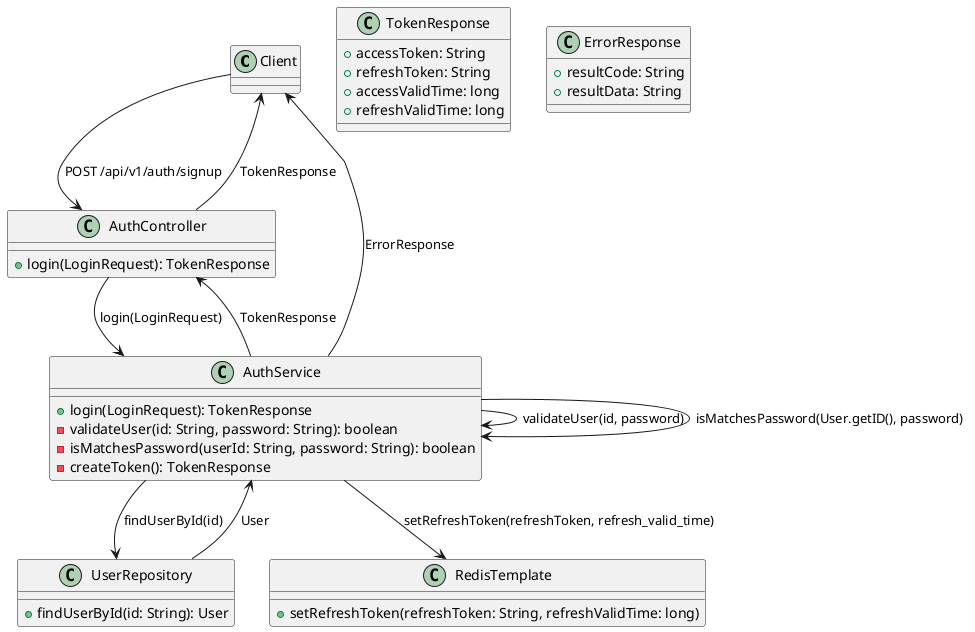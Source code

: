 @startuml
class Client {
}

class AuthController {
  +login(LoginRequest): TokenResponse
}

class AuthService {
  +login(LoginRequest): TokenResponse
  -validateUser(id: String, password: String): boolean
  -isMatchesPassword(userId: String, password: String): boolean
  -createToken(): TokenResponse
}

class UserRepository {
  +findUserById(id: String): User
}

class RedisTemplate {
  +setRefreshToken(refreshToken: String, refreshValidTime: long)
}

class TokenResponse {
  +accessToken: String
  +refreshToken: String
  +accessValidTime: long
  +refreshValidTime: long
}

class ErrorResponse {
  +resultCode: String
  +resultData: String
}

Client --> AuthController : "POST /api/v1/auth/signup"
AuthController --> AuthService : "login(LoginRequest)"
AuthService --> AuthService : "validateUser(id, password)"
AuthService --> UserRepository : "findUserById(id)"
UserRepository --> AuthService : "User"
AuthService --> AuthService : "isMatchesPassword(User.getID(), password)"
AuthService --> Client : "ErrorResponse"
AuthService --> RedisTemplate : "setRefreshToken(refreshToken, refresh_valid_time)"
AuthService --> AuthController : "TokenResponse"
AuthController --> Client : "TokenResponse"
@enduml